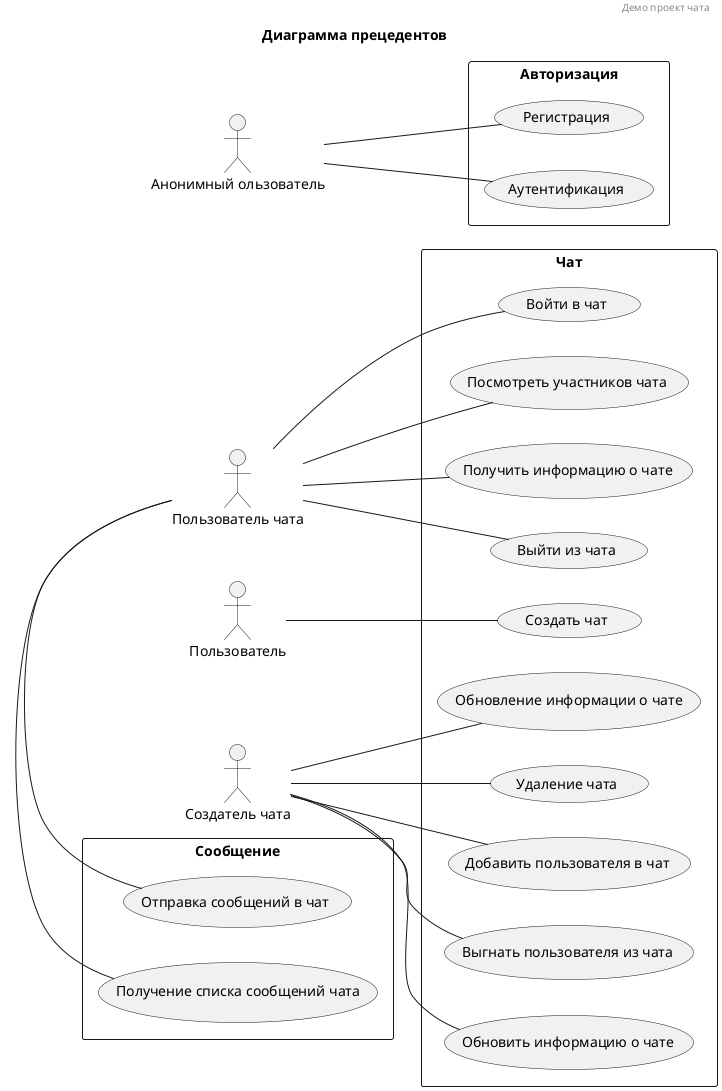 @startuml

header Демо проект чата
title Диаграмма прецедентов

left to right direction

rectangle "Авторизация" {
  usecase "Регистрация" as registration
  usecase "Аутентификация" as authentication
}


rectangle "Чат" {
  usecase "Обновление информации о чате" as information_update
  usecase "Удаление чата" as delete
  usecase "Создать чат" as create
  usecase "Получить информацию о чате" as get_info
  usecase "Обновить информацию о чате" as update_info
  usecase "Добавить пользователя в чат" as add_user
  usecase "Выгнать пользователя из чата" as kick_user
  usecase "Выйти из чата" as go_out
  usecase "Войти в чат" as come_in
  usecase "Посмотреть участников чата" as get_users

}

rectangle "Сообщение" {
  usecase "Отправка сообщений в чат" as send_message
  usecase "Получение списка сообщений чата" as get_messages
}

actor "Анонимный ользователь" as user
user -- registration
user -- authentication

actor "Пользователь" as auth_user
auth_user -- create

actor "Создатель чата" as creator_chat_user
creator_chat_user -- information_update
creator_chat_user -- add_user
creator_chat_user -- kick_user

creator_chat_user -- update_info
creator_chat_user -- delete



actor "Пользователь чата" as chat_user
chat_user -- get_users
chat_user -- go_out
chat_user -- come_in
chat_user -l-- send_message
chat_user -- get_info
chat_user -l-- get_messages


@enduml
